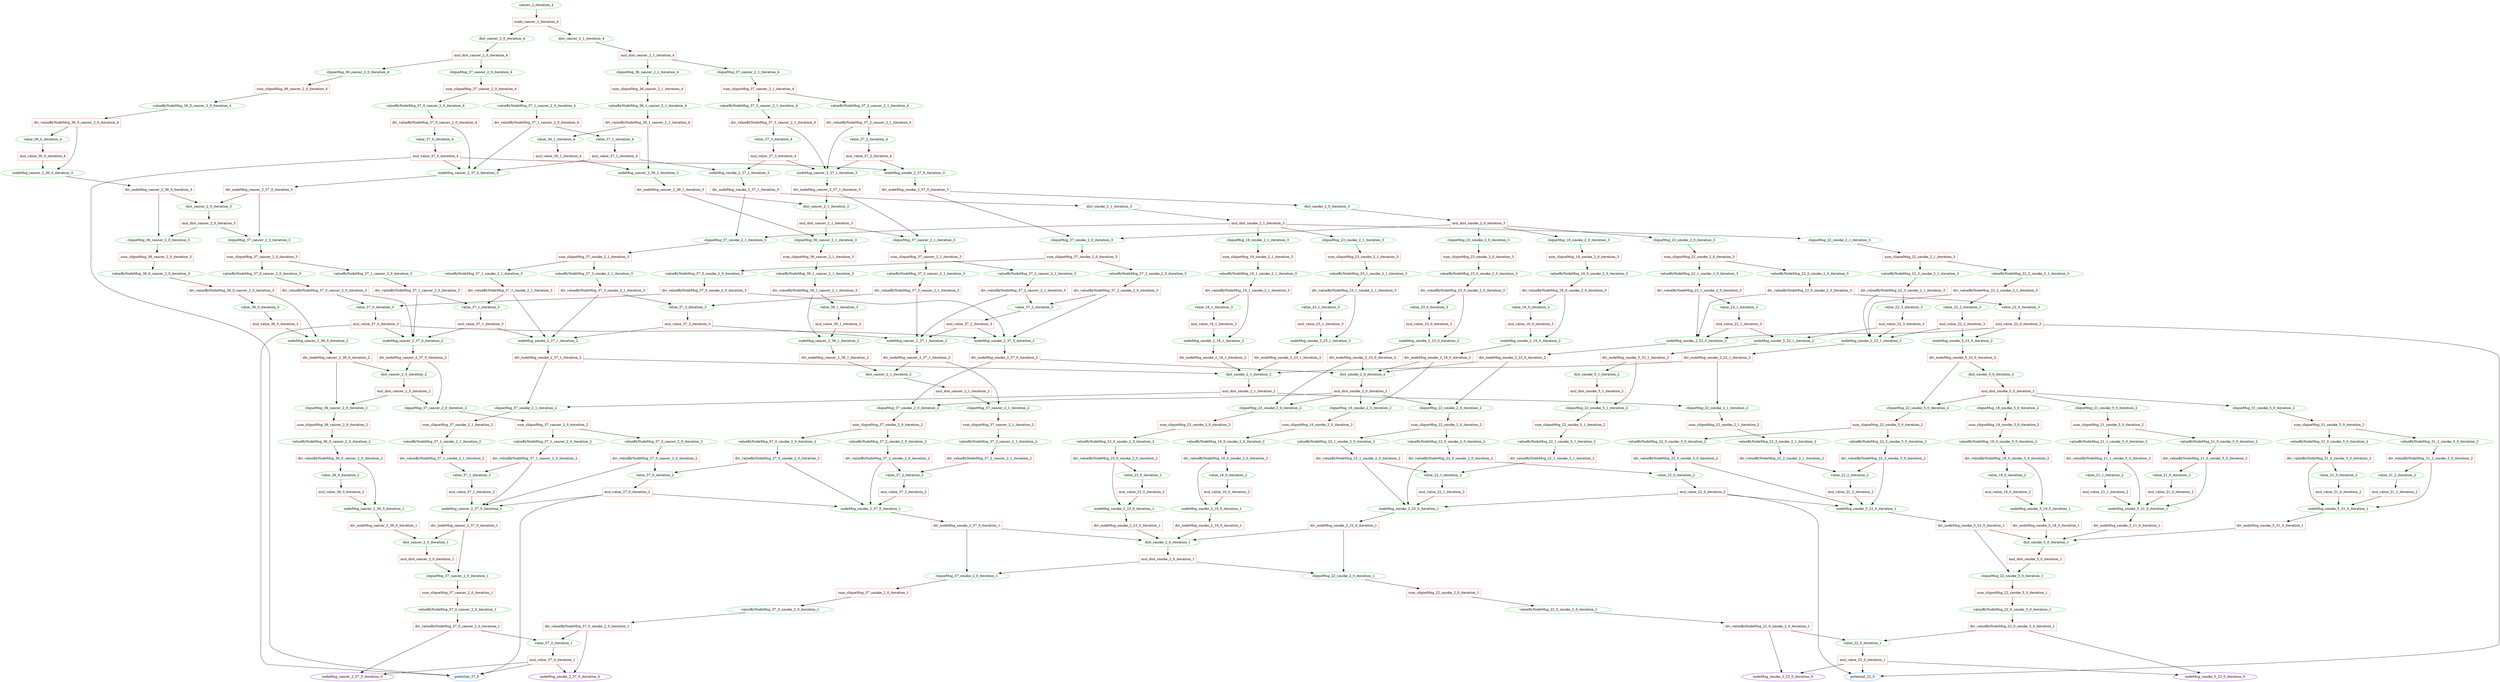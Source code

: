 digraph G {
0 [label="cancer_2_iteration_4", shape=oval, color=limegreen];
1 [label="scale_cancer_2_iteration_4", shape=box, color=tomato];
2 [label="dist_cancer_2_0_iteration_4", shape=oval, color=limegreen];
3 [label="mul_dist_cancer_2_0_iteration_4", shape=box, color=tomato];
4 [label="cliqueMsg_36_cancer_2_0_iteration_4", shape=oval, color=limegreen];
5 [label="sum_cliqueMsg_36_cancer_2_0_iteration_4", shape=box, color=tomato];
6 [label="valueByNodeMsg_36_0_cancer_2_0_iteration_4", shape=oval, color=limegreen];
7 [label="div_valueByNodeMsg_36_0_cancer_2_0_iteration_4", shape=box, color=tomato];
8 [label="value_36_0_iteration_4", shape=oval, color=limegreen];
9 [label="mul_value_36_0_iteration_4", shape=box, color=tomato];
10 [label="nodeMsg_cancer_2_36_0_iteration_3", shape=oval, color=limegreen];
11 [label="div_nodeMsg_cancer_2_36_0_iteration_3", shape=box, color=tomato];
12 [label="dist_cancer_2_0_iteration_3", shape=oval, color=limegreen];
13 [label="mul_dist_cancer_2_0_iteration_3", shape=box, color=tomato];
14 [label="cliqueMsg_36_cancer_2_0_iteration_3", shape=oval, color=limegreen];
15 [label="sum_cliqueMsg_36_cancer_2_0_iteration_3", shape=box, color=tomato];
16 [label="valueByNodeMsg_36_0_cancer_2_0_iteration_3", shape=oval, color=limegreen];
17 [label="div_valueByNodeMsg_36_0_cancer_2_0_iteration_3", shape=box, color=tomato];
18 [label="value_36_0_iteration_3", shape=oval, color=limegreen];
19 [label="mul_value_36_0_iteration_3", shape=box, color=tomato];
20 [label="nodeMsg_cancer_2_36_0_iteration_2", shape=oval, color=limegreen];
21 [label="div_nodeMsg_cancer_2_36_0_iteration_2", shape=box, color=tomato];
22 [label="dist_cancer_2_0_iteration_2", shape=oval, color=limegreen];
23 [label="mul_dist_cancer_2_0_iteration_2", shape=box, color=tomato];
24 [label="cliqueMsg_36_cancer_2_0_iteration_2", shape=oval, color=limegreen];
25 [label="sum_cliqueMsg_36_cancer_2_0_iteration_2", shape=box, color=tomato];
26 [label="valueByNodeMsg_36_0_cancer_2_0_iteration_2", shape=oval, color=limegreen];
27 [label="div_valueByNodeMsg_36_0_cancer_2_0_iteration_2", shape=box, color=tomato];
28 [label="value_36_0_iteration_2", shape=oval, color=limegreen];
29 [label="mul_value_36_0_iteration_2", shape=box, color=tomato];
30 [label="nodeMsg_cancer_2_36_0_iteration_1", shape=oval, color=limegreen];
31 [label="div_nodeMsg_cancer_2_36_0_iteration_1", shape=box, color=tomato];
32 [label="dist_cancer_2_0_iteration_1", shape=oval, color=limegreen];
33 [label="mul_dist_cancer_2_0_iteration_1", shape=box, color=tomato];
34 [label="cliqueMsg_37_cancer_2_0_iteration_1", shape=oval, color=limegreen];
35 [label="sum_cliqueMsg_37_cancer_2_0_iteration_1", shape=box, color=tomato];
36 [label="valueByNodeMsg_37_0_cancer_2_0_iteration_1", shape=oval, color=limegreen];
37 [label="div_valueByNodeMsg_37_0_cancer_2_0_iteration_1", shape=box, color=tomato];
38 [label="value_37_0_iteration_1", shape=oval, color=limegreen];
39 [label="mul_value_37_0_iteration_1", shape=box, color=tomato];
40 [label="potential_37_0", shape=oval, color=dodgerblue];
41 [label="nodeMsg_smoke_2_37_0_iteration_0", shape=oval, color=darkviolet];
42 [label="nodeMsg_cancer_2_37_0_iteration_0", shape=oval, color=darkviolet];
43 [label="cliqueMsg_37_cancer_2_0_iteration_2", shape=oval, color=limegreen];
44 [label="sum_cliqueMsg_37_cancer_2_0_iteration_2", shape=box, color=tomato];
45 [label="valueByNodeMsg_37_0_cancer_2_0_iteration_2", shape=oval, color=limegreen];
46 [label="div_valueByNodeMsg_37_0_cancer_2_0_iteration_2", shape=box, color=tomato];
47 [label="value_37_0_iteration_2", shape=oval, color=limegreen];
48 [label="mul_value_37_0_iteration_2", shape=box, color=tomato];
49 [label="nodeMsg_smoke_2_37_0_iteration_1", shape=oval, color=limegreen];
50 [label="div_nodeMsg_smoke_2_37_0_iteration_1", shape=box, color=tomato];
51 [label="dist_smoke_2_0_iteration_1", shape=oval, color=limegreen];
52 [label="mul_dist_smoke_2_0_iteration_1", shape=box, color=tomato];
53 [label="cliqueMsg_22_smoke_2_0_iteration_1", shape=oval, color=limegreen];
54 [label="sum_cliqueMsg_22_smoke_2_0_iteration_1", shape=box, color=tomato];
55 [label="valueByNodeMsg_22_0_smoke_2_0_iteration_1", shape=oval, color=limegreen];
56 [label="div_valueByNodeMsg_22_0_smoke_2_0_iteration_1", shape=box, color=tomato];
57 [label="value_22_0_iteration_1", shape=oval, color=limegreen];
58 [label="mul_value_22_0_iteration_1", shape=box, color=tomato];
59 [label="potential_22_0", shape=oval, color=dodgerblue];
60 [label="nodeMsg_smoke_5_22_0_iteration_0", shape=oval, color=darkviolet];
61 [label="nodeMsg_smoke_2_22_0_iteration_0", shape=oval, color=darkviolet];
62 [label="cliqueMsg_37_smoke_2_0_iteration_1", shape=oval, color=limegreen];
63 [label="sum_cliqueMsg_37_smoke_2_0_iteration_1", shape=box, color=tomato];
64 [label="valueByNodeMsg_37_0_smoke_2_0_iteration_1", shape=oval, color=limegreen];
65 [label="div_valueByNodeMsg_37_0_smoke_2_0_iteration_1", shape=box, color=tomato];
66 [label="nodeMsg_cancer_2_37_0_iteration_1", shape=oval, color=limegreen];
67 [label="div_nodeMsg_cancer_2_37_0_iteration_1", shape=box, color=tomato];
68 [label="valueByNodeMsg_37_1_cancer_2_0_iteration_2", shape=oval, color=limegreen];
69 [label="div_valueByNodeMsg_37_1_cancer_2_0_iteration_2", shape=box, color=tomato];
70 [label="value_37_1_iteration_2", shape=oval, color=limegreen];
71 [label="mul_value_37_1_iteration_2", shape=box, color=tomato];
72 [label="cliqueMsg_37_cancer_2_0_iteration_3", shape=oval, color=limegreen];
73 [label="sum_cliqueMsg_37_cancer_2_0_iteration_3", shape=box, color=tomato];
74 [label="valueByNodeMsg_37_0_cancer_2_0_iteration_3", shape=oval, color=limegreen];
75 [label="div_valueByNodeMsg_37_0_cancer_2_0_iteration_3", shape=box, color=tomato];
76 [label="value_37_0_iteration_3", shape=oval, color=limegreen];
77 [label="mul_value_37_0_iteration_3", shape=box, color=tomato];
78 [label="nodeMsg_smoke_2_37_0_iteration_2", shape=oval, color=limegreen];
79 [label="div_nodeMsg_smoke_2_37_0_iteration_2", shape=box, color=tomato];
80 [label="dist_smoke_2_0_iteration_2", shape=oval, color=limegreen];
81 [label="mul_dist_smoke_2_0_iteration_2", shape=box, color=tomato];
82 [label="cliqueMsg_16_smoke_2_0_iteration_2", shape=oval, color=limegreen];
83 [label="sum_cliqueMsg_16_smoke_2_0_iteration_2", shape=box, color=tomato];
84 [label="valueByNodeMsg_16_0_smoke_2_0_iteration_2", shape=oval, color=limegreen];
85 [label="div_valueByNodeMsg_16_0_smoke_2_0_iteration_2", shape=box, color=tomato];
86 [label="value_16_0_iteration_2", shape=oval, color=limegreen];
87 [label="mul_value_16_0_iteration_2", shape=box, color=tomato];
88 [label="nodeMsg_smoke_2_16_0_iteration_1", shape=oval, color=limegreen];
89 [label="div_nodeMsg_smoke_2_16_0_iteration_1", shape=box, color=tomato];
90 [label="cliqueMsg_22_smoke_2_0_iteration_2", shape=oval, color=limegreen];
91 [label="sum_cliqueMsg_22_smoke_2_0_iteration_2", shape=box, color=tomato];
92 [label="valueByNodeMsg_22_0_smoke_2_0_iteration_2", shape=oval, color=limegreen];
93 [label="div_valueByNodeMsg_22_0_smoke_2_0_iteration_2", shape=box, color=tomato];
94 [label="value_22_0_iteration_2", shape=oval, color=limegreen];
95 [label="mul_value_22_0_iteration_2", shape=box, color=tomato];
96 [label="nodeMsg_smoke_5_22_0_iteration_1", shape=oval, color=limegreen];
97 [label="div_nodeMsg_smoke_5_22_0_iteration_1", shape=box, color=tomato];
98 [label="dist_smoke_5_0_iteration_1", shape=oval, color=limegreen];
99 [label="mul_dist_smoke_5_0_iteration_1", shape=box, color=tomato];
100 [label="cliqueMsg_22_smoke_5_0_iteration_1", shape=oval, color=limegreen];
101 [label="sum_cliqueMsg_22_smoke_5_0_iteration_1", shape=box, color=tomato];
102 [label="valueByNodeMsg_22_0_smoke_5_0_iteration_1", shape=oval, color=limegreen];
103 [label="div_valueByNodeMsg_22_0_smoke_5_0_iteration_1", shape=box, color=tomato];
104 [label="nodeMsg_smoke_2_22_0_iteration_1", shape=oval, color=limegreen];
105 [label="div_nodeMsg_smoke_2_22_0_iteration_1", shape=box, color=tomato];
106 [label="valueByNodeMsg_22_1_smoke_2_0_iteration_2", shape=oval, color=limegreen];
107 [label="div_valueByNodeMsg_22_1_smoke_2_0_iteration_2", shape=box, color=tomato];
108 [label="value_22_1_iteration_2", shape=oval, color=limegreen];
109 [label="mul_value_22_1_iteration_2", shape=box, color=tomato];
110 [label="cliqueMsg_23_smoke_2_0_iteration_2", shape=oval, color=limegreen];
111 [label="sum_cliqueMsg_23_smoke_2_0_iteration_2", shape=box, color=tomato];
112 [label="valueByNodeMsg_23_0_smoke_2_0_iteration_2", shape=oval, color=limegreen];
113 [label="div_valueByNodeMsg_23_0_smoke_2_0_iteration_2", shape=box, color=tomato];
114 [label="value_23_0_iteration_2", shape=oval, color=limegreen];
115 [label="mul_value_23_0_iteration_2", shape=box, color=tomato];
116 [label="nodeMsg_smoke_2_23_0_iteration_1", shape=oval, color=limegreen];
117 [label="div_nodeMsg_smoke_2_23_0_iteration_1", shape=box, color=tomato];
118 [label="cliqueMsg_37_smoke_2_0_iteration_2", shape=oval, color=limegreen];
119 [label="sum_cliqueMsg_37_smoke_2_0_iteration_2", shape=box, color=tomato];
120 [label="valueByNodeMsg_37_0_smoke_2_0_iteration_2", shape=oval, color=limegreen];
121 [label="div_valueByNodeMsg_37_0_smoke_2_0_iteration_2", shape=box, color=tomato];
122 [label="valueByNodeMsg_37_2_smoke_2_0_iteration_2", shape=oval, color=limegreen];
123 [label="div_valueByNodeMsg_37_2_smoke_2_0_iteration_2", shape=box, color=tomato];
124 [label="value_37_2_iteration_2", shape=oval, color=limegreen];
125 [label="mul_value_37_2_iteration_2", shape=box, color=tomato];
126 [label="nodeMsg_cancer_2_37_0_iteration_2", shape=oval, color=limegreen];
127 [label="div_nodeMsg_cancer_2_37_0_iteration_2", shape=box, color=tomato];
128 [label="valueByNodeMsg_37_1_cancer_2_0_iteration_3", shape=oval, color=limegreen];
129 [label="div_valueByNodeMsg_37_1_cancer_2_0_iteration_3", shape=box, color=tomato];
130 [label="value_37_1_iteration_3", shape=oval, color=limegreen];
131 [label="mul_value_37_1_iteration_3", shape=box, color=tomato];
132 [label="nodeMsg_smoke_2_37_1_iteration_2", shape=oval, color=limegreen];
133 [label="div_nodeMsg_smoke_2_37_1_iteration_2", shape=box, color=tomato];
134 [label="dist_smoke_2_1_iteration_2", shape=oval, color=limegreen];
135 [label="mul_dist_smoke_2_1_iteration_2", shape=box, color=tomato];
136 [label="cliqueMsg_22_smoke_2_1_iteration_2", shape=oval, color=limegreen];
137 [label="sum_cliqueMsg_22_smoke_2_1_iteration_2", shape=box, color=tomato];
138 [label="valueByNodeMsg_22_2_smoke_2_1_iteration_2", shape=oval, color=limegreen];
139 [label="div_valueByNodeMsg_22_2_smoke_2_1_iteration_2", shape=box, color=tomato];
140 [label="value_22_2_iteration_2", shape=oval, color=limegreen];
141 [label="mul_value_22_2_iteration_2", shape=box, color=tomato];
142 [label="cliqueMsg_37_smoke_2_1_iteration_2", shape=oval, color=limegreen];
143 [label="sum_cliqueMsg_37_smoke_2_1_iteration_2", shape=box, color=tomato];
144 [label="valueByNodeMsg_37_1_smoke_2_1_iteration_2", shape=oval, color=limegreen];
145 [label="div_valueByNodeMsg_37_1_smoke_2_1_iteration_2", shape=box, color=tomato];
146 [label="cliqueMsg_37_cancer_2_0_iteration_4", shape=oval, color=limegreen];
147 [label="sum_cliqueMsg_37_cancer_2_0_iteration_4", shape=box, color=tomato];
148 [label="valueByNodeMsg_37_0_cancer_2_0_iteration_4", shape=oval, color=limegreen];
149 [label="div_valueByNodeMsg_37_0_cancer_2_0_iteration_4", shape=box, color=tomato];
150 [label="value_37_0_iteration_4", shape=oval, color=limegreen];
151 [label="mul_value_37_0_iteration_4", shape=box, color=tomato];
152 [label="nodeMsg_smoke_2_37_0_iteration_3", shape=oval, color=limegreen];
153 [label="div_nodeMsg_smoke_2_37_0_iteration_3", shape=box, color=tomato];
154 [label="dist_smoke_2_0_iteration_3", shape=oval, color=limegreen];
155 [label="mul_dist_smoke_2_0_iteration_3", shape=box, color=tomato];
156 [label="cliqueMsg_16_smoke_2_0_iteration_3", shape=oval, color=limegreen];
157 [label="sum_cliqueMsg_16_smoke_2_0_iteration_3", shape=box, color=tomato];
158 [label="valueByNodeMsg_16_0_smoke_2_0_iteration_3", shape=oval, color=limegreen];
159 [label="div_valueByNodeMsg_16_0_smoke_2_0_iteration_3", shape=box, color=tomato];
160 [label="value_16_0_iteration_3", shape=oval, color=limegreen];
161 [label="mul_value_16_0_iteration_3", shape=box, color=tomato];
162 [label="nodeMsg_smoke_2_16_0_iteration_2", shape=oval, color=limegreen];
163 [label="div_nodeMsg_smoke_2_16_0_iteration_2", shape=box, color=tomato];
164 [label="cliqueMsg_22_smoke_2_0_iteration_3", shape=oval, color=limegreen];
165 [label="sum_cliqueMsg_22_smoke_2_0_iteration_3", shape=box, color=tomato];
166 [label="valueByNodeMsg_22_0_smoke_2_0_iteration_3", shape=oval, color=limegreen];
167 [label="div_valueByNodeMsg_22_0_smoke_2_0_iteration_3", shape=box, color=tomato];
168 [label="value_22_0_iteration_3", shape=oval, color=limegreen];
169 [label="mul_value_22_0_iteration_3", shape=box, color=tomato];
170 [label="nodeMsg_smoke_5_22_0_iteration_2", shape=oval, color=limegreen];
171 [label="div_nodeMsg_smoke_5_22_0_iteration_2", shape=box, color=tomato];
172 [label="dist_smoke_5_0_iteration_2", shape=oval, color=limegreen];
173 [label="mul_dist_smoke_5_0_iteration_2", shape=box, color=tomato];
174 [label="cliqueMsg_18_smoke_5_0_iteration_2", shape=oval, color=limegreen];
175 [label="sum_cliqueMsg_18_smoke_5_0_iteration_2", shape=box, color=tomato];
176 [label="valueByNodeMsg_18_0_smoke_5_0_iteration_2", shape=oval, color=limegreen];
177 [label="div_valueByNodeMsg_18_0_smoke_5_0_iteration_2", shape=box, color=tomato];
178 [label="value_18_0_iteration_2", shape=oval, color=limegreen];
179 [label="mul_value_18_0_iteration_2", shape=box, color=tomato];
180 [label="nodeMsg_smoke_5_18_0_iteration_1", shape=oval, color=limegreen];
181 [label="div_nodeMsg_smoke_5_18_0_iteration_1", shape=box, color=tomato];
182 [label="cliqueMsg_21_smoke_5_0_iteration_2", shape=oval, color=limegreen];
183 [label="sum_cliqueMsg_21_smoke_5_0_iteration_2", shape=box, color=tomato];
184 [label="valueByNodeMsg_21_0_smoke_5_0_iteration_2", shape=oval, color=limegreen];
185 [label="div_valueByNodeMsg_21_0_smoke_5_0_iteration_2", shape=box, color=tomato];
186 [label="value_21_0_iteration_2", shape=oval, color=limegreen];
187 [label="mul_value_21_0_iteration_2", shape=box, color=tomato];
188 [label="nodeMsg_smoke_5_21_0_iteration_1", shape=oval, color=limegreen];
189 [label="div_nodeMsg_smoke_5_21_0_iteration_1", shape=box, color=tomato];
190 [label="valueByNodeMsg_21_1_smoke_5_0_iteration_2", shape=oval, color=limegreen];
191 [label="div_valueByNodeMsg_21_1_smoke_5_0_iteration_2", shape=box, color=tomato];
192 [label="value_21_1_iteration_2", shape=oval, color=limegreen];
193 [label="mul_value_21_1_iteration_2", shape=box, color=tomato];
194 [label="cliqueMsg_22_smoke_5_0_iteration_2", shape=oval, color=limegreen];
195 [label="sum_cliqueMsg_22_smoke_5_0_iteration_2", shape=box, color=tomato];
196 [label="valueByNodeMsg_22_0_smoke_5_0_iteration_2", shape=oval, color=limegreen];
197 [label="div_valueByNodeMsg_22_0_smoke_5_0_iteration_2", shape=box, color=tomato];
198 [label="valueByNodeMsg_22_2_smoke_5_0_iteration_2", shape=oval, color=limegreen];
199 [label="div_valueByNodeMsg_22_2_smoke_5_0_iteration_2", shape=box, color=tomato];
200 [label="cliqueMsg_31_smoke_5_0_iteration_2", shape=oval, color=limegreen];
201 [label="sum_cliqueMsg_31_smoke_5_0_iteration_2", shape=box, color=tomato];
202 [label="valueByNodeMsg_31_0_smoke_5_0_iteration_2", shape=oval, color=limegreen];
203 [label="div_valueByNodeMsg_31_0_smoke_5_0_iteration_2", shape=box, color=tomato];
204 [label="value_31_0_iteration_2", shape=oval, color=limegreen];
205 [label="mul_value_31_0_iteration_2", shape=box, color=tomato];
206 [label="nodeMsg_smoke_5_31_0_iteration_1", shape=oval, color=limegreen];
207 [label="div_nodeMsg_smoke_5_31_0_iteration_1", shape=box, color=tomato];
208 [label="valueByNodeMsg_31_2_smoke_5_0_iteration_2", shape=oval, color=limegreen];
209 [label="div_valueByNodeMsg_31_2_smoke_5_0_iteration_2", shape=box, color=tomato];
210 [label="value_31_2_iteration_2", shape=oval, color=limegreen];
211 [label="mul_value_31_2_iteration_2", shape=box, color=tomato];
212 [label="nodeMsg_smoke_2_22_0_iteration_2", shape=oval, color=limegreen];
213 [label="div_nodeMsg_smoke_2_22_0_iteration_2", shape=box, color=tomato];
214 [label="valueByNodeMsg_22_1_smoke_2_0_iteration_3", shape=oval, color=limegreen];
215 [label="div_valueByNodeMsg_22_1_smoke_2_0_iteration_3", shape=box, color=tomato];
216 [label="value_22_1_iteration_3", shape=oval, color=limegreen];
217 [label="mul_value_22_1_iteration_3", shape=box, color=tomato];
218 [label="nodeMsg_smoke_5_22_1_iteration_2", shape=oval, color=limegreen];
219 [label="div_nodeMsg_smoke_5_22_1_iteration_2", shape=box, color=tomato];
220 [label="dist_smoke_5_1_iteration_2", shape=oval, color=limegreen];
221 [label="mul_dist_smoke_5_1_iteration_2", shape=box, color=tomato];
222 [label="cliqueMsg_22_smoke_5_1_iteration_2", shape=oval, color=limegreen];
223 [label="sum_cliqueMsg_22_smoke_5_1_iteration_2", shape=box, color=tomato];
224 [label="valueByNodeMsg_22_1_smoke_5_1_iteration_2", shape=oval, color=limegreen];
225 [label="div_valueByNodeMsg_22_1_smoke_5_1_iteration_2", shape=box, color=tomato];
226 [label="cliqueMsg_23_smoke_2_0_iteration_3", shape=oval, color=limegreen];
227 [label="sum_cliqueMsg_23_smoke_2_0_iteration_3", shape=box, color=tomato];
228 [label="valueByNodeMsg_23_0_smoke_2_0_iteration_3", shape=oval, color=limegreen];
229 [label="div_valueByNodeMsg_23_0_smoke_2_0_iteration_3", shape=box, color=tomato];
230 [label="value_23_0_iteration_3", shape=oval, color=limegreen];
231 [label="mul_value_23_0_iteration_3", shape=box, color=tomato];
232 [label="nodeMsg_smoke_2_23_0_iteration_2", shape=oval, color=limegreen];
233 [label="div_nodeMsg_smoke_2_23_0_iteration_2", shape=box, color=tomato];
234 [label="cliqueMsg_37_smoke_2_0_iteration_3", shape=oval, color=limegreen];
235 [label="sum_cliqueMsg_37_smoke_2_0_iteration_3", shape=box, color=tomato];
236 [label="valueByNodeMsg_37_0_smoke_2_0_iteration_3", shape=oval, color=limegreen];
237 [label="div_valueByNodeMsg_37_0_smoke_2_0_iteration_3", shape=box, color=tomato];
238 [label="valueByNodeMsg_37_2_smoke_2_0_iteration_3", shape=oval, color=limegreen];
239 [label="div_valueByNodeMsg_37_2_smoke_2_0_iteration_3", shape=box, color=tomato];
240 [label="value_37_2_iteration_3", shape=oval, color=limegreen];
241 [label="mul_value_37_2_iteration_3", shape=box, color=tomato];
242 [label="nodeMsg_cancer_2_37_1_iteration_2", shape=oval, color=limegreen];
243 [label="div_nodeMsg_cancer_2_37_1_iteration_2", shape=box, color=tomato];
244 [label="dist_cancer_2_1_iteration_2", shape=oval, color=limegreen];
245 [label="mul_dist_cancer_2_1_iteration_2", shape=box, color=tomato];
246 [label="cliqueMsg_37_cancer_2_1_iteration_2", shape=oval, color=limegreen];
247 [label="sum_cliqueMsg_37_cancer_2_1_iteration_2", shape=box, color=tomato];
248 [label="valueByNodeMsg_37_2_cancer_2_1_iteration_2", shape=oval, color=limegreen];
249 [label="div_valueByNodeMsg_37_2_cancer_2_1_iteration_2", shape=box, color=tomato];
250 [label="nodeMsg_cancer_2_37_0_iteration_3", shape=oval, color=limegreen];
251 [label="div_nodeMsg_cancer_2_37_0_iteration_3", shape=box, color=tomato];
252 [label="valueByNodeMsg_37_1_cancer_2_0_iteration_4", shape=oval, color=limegreen];
253 [label="div_valueByNodeMsg_37_1_cancer_2_0_iteration_4", shape=box, color=tomato];
254 [label="value_37_1_iteration_4", shape=oval, color=limegreen];
255 [label="mul_value_37_1_iteration_4", shape=box, color=tomato];
256 [label="nodeMsg_smoke_2_37_1_iteration_3", shape=oval, color=limegreen];
257 [label="div_nodeMsg_smoke_2_37_1_iteration_3", shape=box, color=tomato];
258 [label="dist_smoke_2_1_iteration_3", shape=oval, color=limegreen];
259 [label="mul_dist_smoke_2_1_iteration_3", shape=box, color=tomato];
260 [label="cliqueMsg_16_smoke_2_1_iteration_3", shape=oval, color=limegreen];
261 [label="sum_cliqueMsg_16_smoke_2_1_iteration_3", shape=box, color=tomato];
262 [label="valueByNodeMsg_16_1_smoke_2_1_iteration_3", shape=oval, color=limegreen];
263 [label="div_valueByNodeMsg_16_1_smoke_2_1_iteration_3", shape=box, color=tomato];
264 [label="value_16_1_iteration_3", shape=oval, color=limegreen];
265 [label="mul_value_16_1_iteration_3", shape=box, color=tomato];
266 [label="nodeMsg_smoke_2_16_1_iteration_2", shape=oval, color=limegreen];
267 [label="div_nodeMsg_smoke_2_16_1_iteration_2", shape=box, color=tomato];
268 [label="cliqueMsg_22_smoke_2_1_iteration_3", shape=oval, color=limegreen];
269 [label="sum_cliqueMsg_22_smoke_2_1_iteration_3", shape=box, color=tomato];
270 [label="valueByNodeMsg_22_2_smoke_2_1_iteration_3", shape=oval, color=limegreen];
271 [label="div_valueByNodeMsg_22_2_smoke_2_1_iteration_3", shape=box, color=tomato];
272 [label="value_22_2_iteration_3", shape=oval, color=limegreen];
273 [label="mul_value_22_2_iteration_3", shape=box, color=tomato];
274 [label="nodeMsg_smoke_2_22_1_iteration_2", shape=oval, color=limegreen];
275 [label="div_nodeMsg_smoke_2_22_1_iteration_2", shape=box, color=tomato];
276 [label="valueByNodeMsg_22_3_smoke_2_1_iteration_3", shape=oval, color=limegreen];
277 [label="div_valueByNodeMsg_22_3_smoke_2_1_iteration_3", shape=box, color=tomato];
278 [label="value_22_3_iteration_3", shape=oval, color=limegreen];
279 [label="mul_value_22_3_iteration_3", shape=box, color=tomato];
280 [label="cliqueMsg_23_smoke_2_1_iteration_3", shape=oval, color=limegreen];
281 [label="sum_cliqueMsg_23_smoke_2_1_iteration_3", shape=box, color=tomato];
282 [label="valueByNodeMsg_23_1_smoke_2_1_iteration_3", shape=oval, color=limegreen];
283 [label="div_valueByNodeMsg_23_1_smoke_2_1_iteration_3", shape=box, color=tomato];
284 [label="value_23_1_iteration_3", shape=oval, color=limegreen];
285 [label="mul_value_23_1_iteration_3", shape=box, color=tomato];
286 [label="nodeMsg_smoke_2_23_1_iteration_2", shape=oval, color=limegreen];
287 [label="div_nodeMsg_smoke_2_23_1_iteration_2", shape=box, color=tomato];
288 [label="cliqueMsg_37_smoke_2_1_iteration_3", shape=oval, color=limegreen];
289 [label="sum_cliqueMsg_37_smoke_2_1_iteration_3", shape=box, color=tomato];
290 [label="valueByNodeMsg_37_1_smoke_2_1_iteration_3", shape=oval, color=limegreen];
291 [label="div_valueByNodeMsg_37_1_smoke_2_1_iteration_3", shape=box, color=tomato];
292 [label="valueByNodeMsg_37_3_smoke_2_1_iteration_3", shape=oval, color=limegreen];
293 [label="div_valueByNodeMsg_37_3_smoke_2_1_iteration_3", shape=box, color=tomato];
294 [label="value_37_3_iteration_3", shape=oval, color=limegreen];
295 [label="mul_value_37_3_iteration_3", shape=box, color=tomato];
296 [label="dist_cancer_2_1_iteration_4", shape=oval, color=limegreen];
297 [label="mul_dist_cancer_2_1_iteration_4", shape=box, color=tomato];
298 [label="cliqueMsg_36_cancer_2_1_iteration_4", shape=oval, color=limegreen];
299 [label="sum_cliqueMsg_36_cancer_2_1_iteration_4", shape=box, color=tomato];
300 [label="valueByNodeMsg_36_1_cancer_2_1_iteration_4", shape=oval, color=limegreen];
301 [label="div_valueByNodeMsg_36_1_cancer_2_1_iteration_4", shape=box, color=tomato];
302 [label="value_36_1_iteration_4", shape=oval, color=limegreen];
303 [label="mul_value_36_1_iteration_4", shape=box, color=tomato];
304 [label="nodeMsg_cancer_2_36_1_iteration_3", shape=oval, color=limegreen];
305 [label="div_nodeMsg_cancer_2_36_1_iteration_3", shape=box, color=tomato];
306 [label="dist_cancer_2_1_iteration_3", shape=oval, color=limegreen];
307 [label="mul_dist_cancer_2_1_iteration_3", shape=box, color=tomato];
308 [label="cliqueMsg_36_cancer_2_1_iteration_3", shape=oval, color=limegreen];
309 [label="sum_cliqueMsg_36_cancer_2_1_iteration_3", shape=box, color=tomato];
310 [label="valueByNodeMsg_36_1_cancer_2_1_iteration_3", shape=oval, color=limegreen];
311 [label="div_valueByNodeMsg_36_1_cancer_2_1_iteration_3", shape=box, color=tomato];
312 [label="value_36_1_iteration_3", shape=oval, color=limegreen];
313 [label="mul_value_36_1_iteration_3", shape=box, color=tomato];
314 [label="nodeMsg_cancer_2_36_1_iteration_2", shape=oval, color=limegreen];
315 [label="div_nodeMsg_cancer_2_36_1_iteration_2", shape=box, color=tomato];
316 [label="cliqueMsg_37_cancer_2_1_iteration_3", shape=oval, color=limegreen];
317 [label="sum_cliqueMsg_37_cancer_2_1_iteration_3", shape=box, color=tomato];
318 [label="valueByNodeMsg_37_2_cancer_2_1_iteration_3", shape=oval, color=limegreen];
319 [label="div_valueByNodeMsg_37_2_cancer_2_1_iteration_3", shape=box, color=tomato];
320 [label="valueByNodeMsg_37_3_cancer_2_1_iteration_3", shape=oval, color=limegreen];
321 [label="div_valueByNodeMsg_37_3_cancer_2_1_iteration_3", shape=box, color=tomato];
322 [label="cliqueMsg_37_cancer_2_1_iteration_4", shape=oval, color=limegreen];
323 [label="sum_cliqueMsg_37_cancer_2_1_iteration_4", shape=box, color=tomato];
324 [label="valueByNodeMsg_37_2_cancer_2_1_iteration_4", shape=oval, color=limegreen];
325 [label="div_valueByNodeMsg_37_2_cancer_2_1_iteration_4", shape=box, color=tomato];
326 [label="value_37_2_iteration_4", shape=oval, color=limegreen];
327 [label="mul_value_37_2_iteration_4", shape=box, color=tomato];
328 [label="nodeMsg_cancer_2_37_1_iteration_3", shape=oval, color=limegreen];
329 [label="div_nodeMsg_cancer_2_37_1_iteration_3", shape=box, color=tomato];
330 [label="valueByNodeMsg_37_3_cancer_2_1_iteration_4", shape=oval, color=limegreen];
331 [label="div_valueByNodeMsg_37_3_cancer_2_1_iteration_4", shape=box, color=tomato];
332 [label="value_37_3_iteration_4", shape=oval, color=limegreen];
333 [label="mul_value_37_3_iteration_4", shape=box, color=tomato];
0->1 ;
1->2 ;
1->296 ;
2->3 ;
3->4 ;
3->146 ;
4->5 ;
5->6 ;
6->7 ;
7->8 ;
7->10 ;
8->9 ;
9->10 ;
10->11 ;
11->12 ;
11->14 ;
12->13 ;
13->14 ;
13->72 ;
14->15 ;
15->16 ;
16->17 ;
17->18 ;
17->20 ;
18->19 ;
19->20 ;
20->21 ;
21->22 ;
21->24 ;
22->23 ;
23->24 ;
23->43 ;
24->25 ;
25->26 ;
26->27 ;
27->28 ;
27->30 ;
28->29 ;
29->30 ;
30->31 ;
31->32 ;
32->33 ;
33->34 ;
34->35 ;
35->36 ;
36->37 ;
37->38 ;
37->42 ;
38->39 ;
39->40 ;
39->41 ;
39->42 ;
43->44 ;
44->45 ;
44->68 ;
45->46 ;
46->47 ;
46->66 ;
47->48 ;
48->40 ;
48->49 ;
48->66 ;
49->50 ;
50->51 ;
50->62 ;
51->52 ;
52->53 ;
52->62 ;
53->54 ;
54->55 ;
55->56 ;
56->57 ;
56->61 ;
57->58 ;
58->59 ;
58->60 ;
58->61 ;
62->63 ;
63->64 ;
64->65 ;
65->38 ;
65->41 ;
66->67 ;
67->32 ;
67->34 ;
68->69 ;
69->70 ;
69->66 ;
70->71 ;
71->66 ;
72->73 ;
73->74 ;
73->128 ;
74->75 ;
75->76 ;
75->126 ;
76->77 ;
77->40 ;
77->78 ;
77->126 ;
78->79 ;
79->80 ;
79->118 ;
80->81 ;
81->82 ;
81->90 ;
81->110 ;
81->118 ;
82->83 ;
83->84 ;
84->85 ;
85->86 ;
85->88 ;
86->87 ;
87->88 ;
88->89 ;
89->51 ;
90->91 ;
91->92 ;
91->106 ;
92->93 ;
93->94 ;
93->104 ;
94->95 ;
95->59 ;
95->96 ;
95->104 ;
96->97 ;
97->98 ;
97->100 ;
98->99 ;
99->100 ;
100->101 ;
101->102 ;
102->103 ;
103->57 ;
103->60 ;
104->105 ;
105->51 ;
105->53 ;
106->107 ;
107->108 ;
107->104 ;
108->109 ;
109->104 ;
110->111 ;
111->112 ;
112->113 ;
113->114 ;
113->116 ;
114->115 ;
115->116 ;
116->117 ;
117->51 ;
118->119 ;
119->120 ;
119->122 ;
120->121 ;
121->47 ;
121->49 ;
122->123 ;
123->124 ;
123->49 ;
124->125 ;
125->49 ;
126->127 ;
127->22 ;
127->43 ;
128->129 ;
129->130 ;
129->126 ;
130->131 ;
131->132 ;
131->126 ;
132->133 ;
133->134 ;
133->142 ;
134->135 ;
135->136 ;
135->142 ;
136->137 ;
137->138 ;
138->139 ;
139->140 ;
140->141 ;
141->96 ;
142->143 ;
143->144 ;
144->145 ;
145->70 ;
146->147 ;
147->148 ;
147->252 ;
148->149 ;
149->150 ;
149->250 ;
150->151 ;
151->40 ;
151->152 ;
151->250 ;
152->153 ;
153->154 ;
153->234 ;
154->155 ;
155->156 ;
155->164 ;
155->226 ;
155->234 ;
156->157 ;
157->158 ;
158->159 ;
159->160 ;
159->162 ;
160->161 ;
161->162 ;
162->163 ;
163->80 ;
163->82 ;
164->165 ;
165->166 ;
165->214 ;
166->167 ;
167->168 ;
167->212 ;
168->169 ;
169->59 ;
169->170 ;
169->212 ;
170->171 ;
171->172 ;
171->194 ;
172->173 ;
173->174 ;
173->182 ;
173->194 ;
173->200 ;
174->175 ;
175->176 ;
176->177 ;
177->178 ;
177->180 ;
178->179 ;
179->180 ;
180->181 ;
181->98 ;
182->183 ;
183->184 ;
183->190 ;
184->185 ;
185->186 ;
185->188 ;
186->187 ;
187->188 ;
188->189 ;
189->98 ;
190->191 ;
191->192 ;
191->188 ;
192->193 ;
193->188 ;
194->195 ;
195->196 ;
195->198 ;
196->197 ;
197->94 ;
197->96 ;
198->199 ;
199->140 ;
199->96 ;
200->201 ;
201->202 ;
201->208 ;
202->203 ;
203->204 ;
203->206 ;
204->205 ;
205->206 ;
206->207 ;
207->98 ;
208->209 ;
209->210 ;
209->206 ;
210->211 ;
211->206 ;
212->213 ;
213->80 ;
213->90 ;
214->215 ;
215->216 ;
215->212 ;
216->217 ;
217->218 ;
217->212 ;
218->219 ;
219->220 ;
219->222 ;
220->221 ;
221->222 ;
222->223 ;
223->224 ;
224->225 ;
225->108 ;
226->227 ;
227->228 ;
228->229 ;
229->230 ;
229->232 ;
230->231 ;
231->232 ;
232->233 ;
233->80 ;
233->110 ;
234->235 ;
235->236 ;
235->238 ;
236->237 ;
237->76 ;
237->78 ;
238->239 ;
239->240 ;
239->78 ;
240->241 ;
241->78 ;
241->242 ;
242->243 ;
243->244 ;
243->246 ;
244->245 ;
245->246 ;
246->247 ;
247->248 ;
248->249 ;
249->124 ;
250->251 ;
251->12 ;
251->72 ;
252->253 ;
253->254 ;
253->250 ;
254->255 ;
255->256 ;
255->250 ;
256->257 ;
257->258 ;
257->288 ;
258->259 ;
259->260 ;
259->268 ;
259->280 ;
259->288 ;
260->261 ;
261->262 ;
262->263 ;
263->264 ;
263->266 ;
264->265 ;
265->266 ;
266->267 ;
267->134 ;
268->269 ;
269->270 ;
269->276 ;
270->271 ;
271->272 ;
271->274 ;
272->273 ;
273->170 ;
273->274 ;
274->275 ;
275->134 ;
275->136 ;
276->277 ;
277->278 ;
277->274 ;
278->279 ;
279->218 ;
279->274 ;
280->281 ;
281->282 ;
282->283 ;
283->284 ;
283->286 ;
284->285 ;
285->286 ;
286->287 ;
287->134 ;
288->289 ;
289->290 ;
289->292 ;
290->291 ;
291->130 ;
291->132 ;
292->293 ;
293->294 ;
293->132 ;
294->295 ;
295->132 ;
295->242 ;
296->297 ;
297->298 ;
297->322 ;
298->299 ;
299->300 ;
300->301 ;
301->302 ;
301->304 ;
302->303 ;
303->304 ;
304->305 ;
305->306 ;
305->308 ;
306->307 ;
307->308 ;
307->316 ;
308->309 ;
309->310 ;
310->311 ;
311->312 ;
311->314 ;
312->313 ;
313->314 ;
314->315 ;
315->244 ;
316->317 ;
317->318 ;
317->320 ;
318->319 ;
319->240 ;
319->242 ;
320->321 ;
321->294 ;
321->242 ;
322->323 ;
323->324 ;
323->330 ;
324->325 ;
325->326 ;
325->328 ;
326->327 ;
327->152 ;
327->328 ;
328->329 ;
329->306 ;
329->316 ;
330->331 ;
331->332 ;
331->328 ;
332->333 ;
333->256 ;
333->328 ;
}
